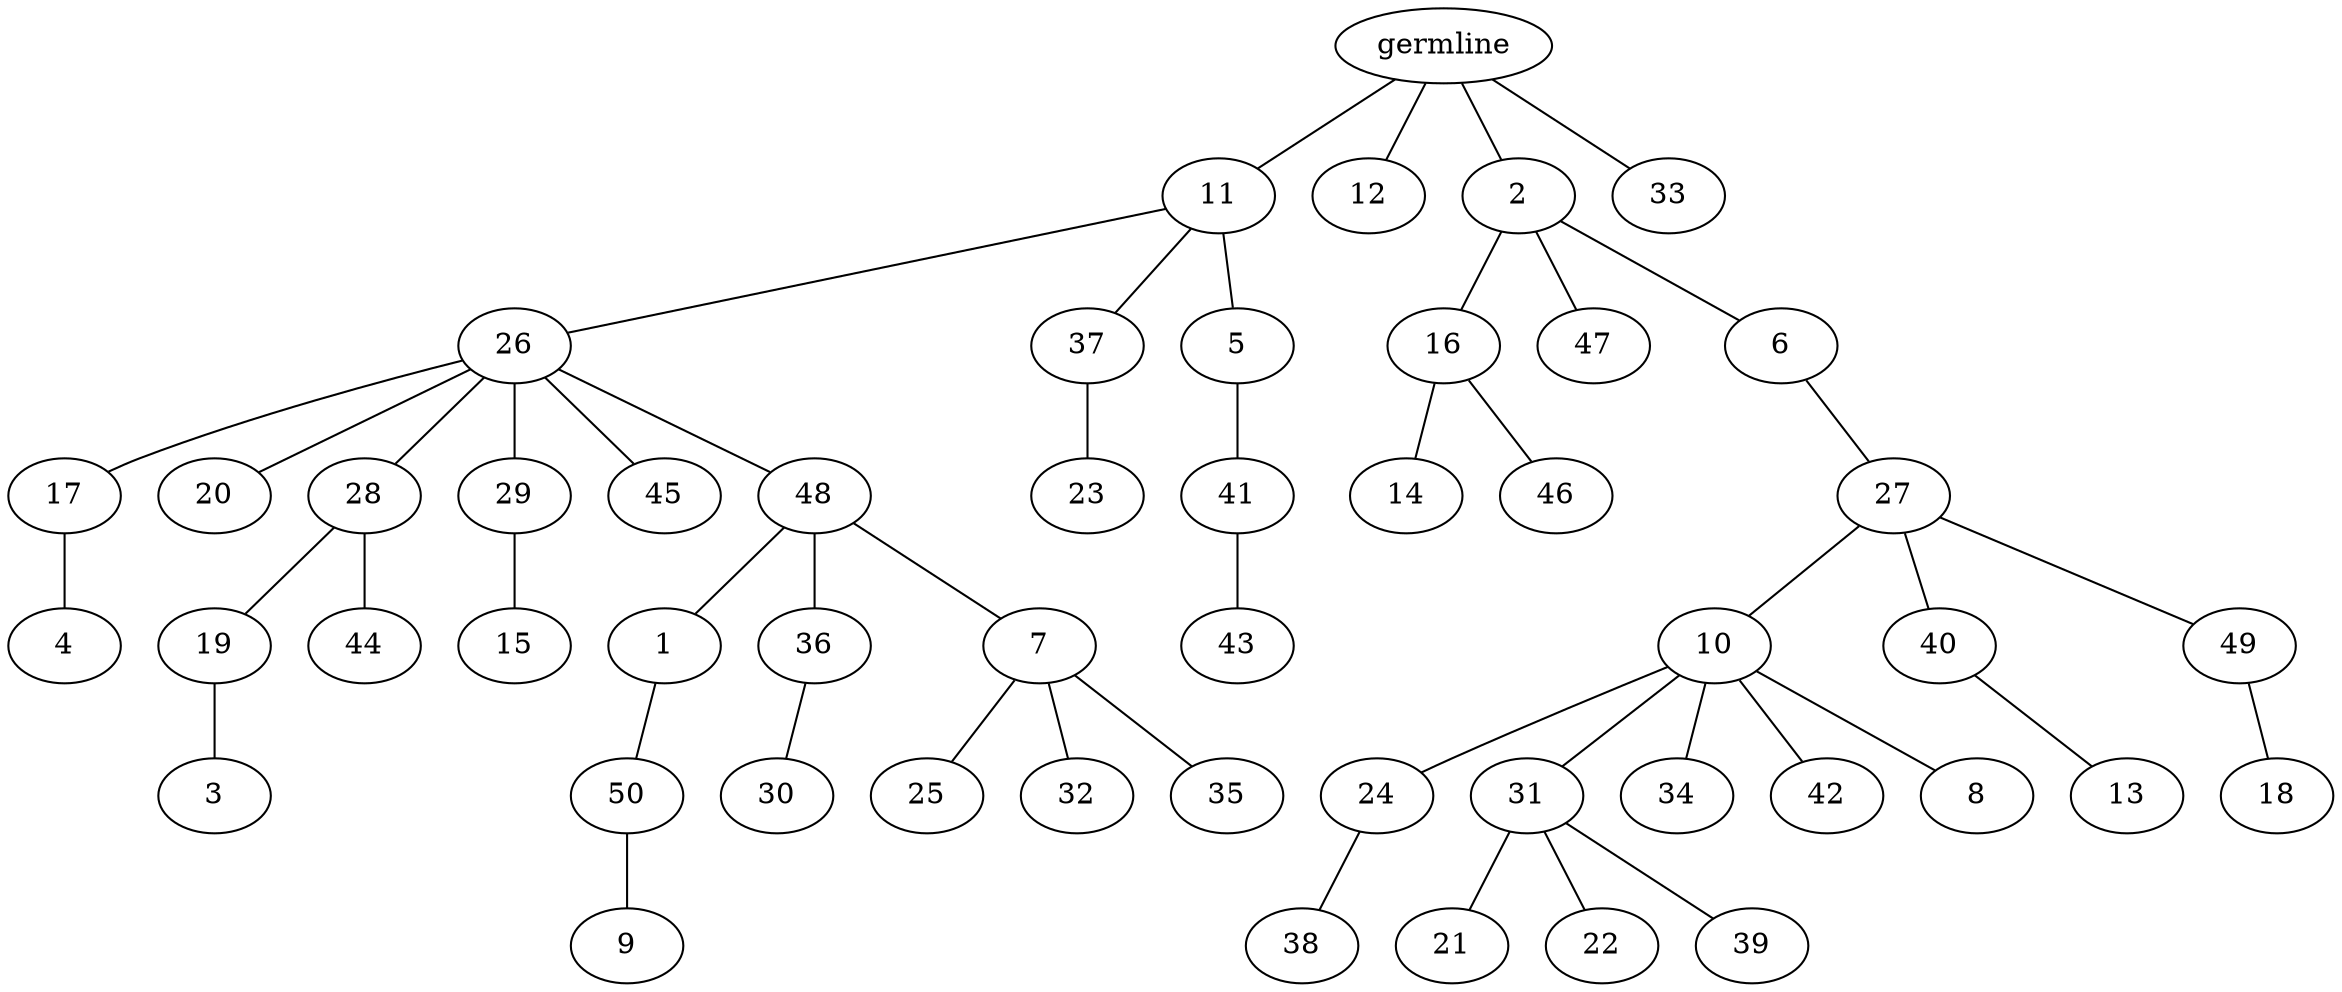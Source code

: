 graph tree {
    "140151206434272" [label="germline"];
    "140151210747504" [label="11"];
    "140151210746016" [label="26"];
    "140151210748128" [label="17"];
    "140151210748464" [label="4"];
    "140151210746400" [label="20"];
    "140151210746688" [label="28"];
    "140151210747024" [label="19"];
    "140151210748032" [label="3"];
    "140151210746064" [label="44"];
    "140151210747120" [label="29"];
    "140151219907504" [label="15"];
    "140151218538576" [label="45"];
    "140151210748704" [label="48"];
    "140151219908416" [label="1"];
    "140151219908224" [label="50"];
    "140151217145024" [label="9"];
    "140151219906976" [label="36"];
    "140151217145456" [label="30"];
    "140151219906880" [label="7"];
    "140151217144784" [label="25"];
    "140151217144448" [label="32"];
    "140151217144880" [label="35"];
    "140151210747648" [label="37"];
    "140151217146896" [label="23"];
    "140151210748656" [label="5"];
    "140151217147376" [label="41"];
    "140151217144208" [label="43"];
    "140151210746784" [label="12"];
    "140151217147424" [label="2"];
    "140151217145936" [label="16"];
    "140151217144304" [label="14"];
    "140151217147136" [label="46"];
    "140151217144160" [label="47"];
    "140151217146752" [label="6"];
    "140151217144496" [label="27"];
    "140151217145312" [label="10"];
    "140151217145696" [label="24"];
    "140151217145168" [label="38"];
    "140151217147856" [label="31"];
    "140151217144688" [label="21"];
    "140151217144592" [label="22"];
    "140151210033600" [label="39"];
    "140151217146224" [label="34"];
    "140151210033552" [label="42"];
    "140151210033888" [label="8"];
    "140151217145552" [label="40"];
    "140151210034896" [label="13"];
    "140151210033360" [label="49"];
    "140151210036192" [label="18"];
    "140151217147328" [label="33"];
    "140151206434272" -- "140151210747504";
    "140151206434272" -- "140151210746784";
    "140151206434272" -- "140151217147424";
    "140151206434272" -- "140151217147328";
    "140151210747504" -- "140151210746016";
    "140151210747504" -- "140151210747648";
    "140151210747504" -- "140151210748656";
    "140151210746016" -- "140151210748128";
    "140151210746016" -- "140151210746400";
    "140151210746016" -- "140151210746688";
    "140151210746016" -- "140151210747120";
    "140151210746016" -- "140151218538576";
    "140151210746016" -- "140151210748704";
    "140151210748128" -- "140151210748464";
    "140151210746688" -- "140151210747024";
    "140151210746688" -- "140151210746064";
    "140151210747024" -- "140151210748032";
    "140151210747120" -- "140151219907504";
    "140151210748704" -- "140151219908416";
    "140151210748704" -- "140151219906976";
    "140151210748704" -- "140151219906880";
    "140151219908416" -- "140151219908224";
    "140151219908224" -- "140151217145024";
    "140151219906976" -- "140151217145456";
    "140151219906880" -- "140151217144784";
    "140151219906880" -- "140151217144448";
    "140151219906880" -- "140151217144880";
    "140151210747648" -- "140151217146896";
    "140151210748656" -- "140151217147376";
    "140151217147376" -- "140151217144208";
    "140151217147424" -- "140151217145936";
    "140151217147424" -- "140151217144160";
    "140151217147424" -- "140151217146752";
    "140151217145936" -- "140151217144304";
    "140151217145936" -- "140151217147136";
    "140151217146752" -- "140151217144496";
    "140151217144496" -- "140151217145312";
    "140151217144496" -- "140151217145552";
    "140151217144496" -- "140151210033360";
    "140151217145312" -- "140151217145696";
    "140151217145312" -- "140151217147856";
    "140151217145312" -- "140151217146224";
    "140151217145312" -- "140151210033552";
    "140151217145312" -- "140151210033888";
    "140151217145696" -- "140151217145168";
    "140151217147856" -- "140151217144688";
    "140151217147856" -- "140151217144592";
    "140151217147856" -- "140151210033600";
    "140151217145552" -- "140151210034896";
    "140151210033360" -- "140151210036192";
}
